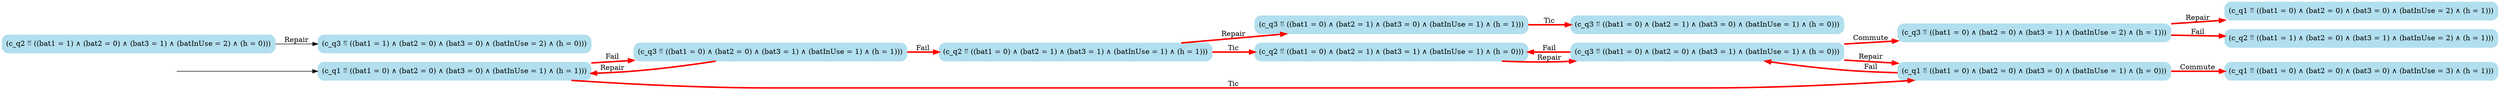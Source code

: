 digraph G {

	rankdir = LR;

	start_c_q1_23[style=invisible];

	node[shape=box, style="rounded, filled", color=lightblue2];

	c_q3_31[label="(c_q3 ≝ ((bat1 = 0) ∧ (bat2 = 0) ∧ (bat3 = 1) ∧ (batInUse = 1) ∧ (h = 0)))"];
	c_q3_24[label="(c_q3 ≝ ((bat1 = 0) ∧ (bat2 = 0) ∧ (bat3 = 1) ∧ (batInUse = 1) ∧ (h = 1)))"];
	c_q1_3[label="(c_q1 ≝ ((bat1 = 0) ∧ (bat2 = 0) ∧ (bat3 = 0) ∧ (batInUse = 3) ∧ (h = 1)))"];
	c_q3_9[label="(c_q3 ≝ ((bat1 = 1) ∧ (bat2 = 0) ∧ (bat3 = 0) ∧ (batInUse = 2) ∧ (h = 0)))"];
	c_q2_30[label="(c_q2 ≝ ((bat1 = 0) ∧ (bat2 = 1) ∧ (bat3 = 1) ∧ (batInUse = 1) ∧ (h = 0)))"];
	c_q2_26[label="(c_q2 ≝ ((bat1 = 0) ∧ (bat2 = 1) ∧ (bat3 = 1) ∧ (batInUse = 1) ∧ (h = 1)))"];
	c_q2_8[label="(c_q2 ≝ ((bat1 = 1) ∧ (bat2 = 0) ∧ (bat3 = 1) ∧ (batInUse = 2) ∧ (h = 0)))"];
	c_q3_11[label="(c_q3 ≝ ((bat1 = 0) ∧ (bat2 = 1) ∧ (bat3 = 0) ∧ (batInUse = 1) ∧ (h = 0)))"];
	c_q2_19[label="(c_q2 ≝ ((bat1 = 1) ∧ (bat2 = 0) ∧ (bat3 = 1) ∧ (batInUse = 2) ∧ (h = 1)))"];
	c_q3_27[label="(c_q3 ≝ ((bat1 = 0) ∧ (bat2 = 1) ∧ (bat3 = 0) ∧ (batInUse = 1) ∧ (h = 1)))"];
	c_q1_29[label="(c_q1 ≝ ((bat1 = 0) ∧ (bat2 = 0) ∧ (bat3 = 0) ∧ (batInUse = 1) ∧ (h = 0)))"];
	c_q1_15[label="(c_q1 ≝ ((bat1 = 0) ∧ (bat2 = 0) ∧ (bat3 = 0) ∧ (batInUse = 2) ∧ (h = 1)))"];
	c_q3_18[label="(c_q3 ≝ ((bat1 = 0) ∧ (bat2 = 0) ∧ (bat3 = 1) ∧ (batInUse = 2) ∧ (h = 1)))"];
	c_q1_23[label="(c_q1 ≝ ((bat1 = 0) ∧ (bat2 = 0) ∧ (bat3 = 0) ∧ (batInUse = 1) ∧ (h = 1)))"];

	start_c_q1_23 -> c_q1_23;
	c_q1_23 -> c_q1_29[label="Tic", penwidth=3, color=red];
	c_q1_29 -> c_q1_3[label="Commute", penwidth=3, color=red];
	c_q1_29 -> c_q3_31[label="Fail", penwidth=3, color=red];
	c_q2_26 -> c_q2_30[label="Tic", penwidth=3, color=red];
	c_q2_8 -> c_q3_9[label="Repair"];
	c_q3_27 -> c_q3_11[label="Tic", penwidth=3, color=red];
	c_q3_31 -> c_q3_18[label="Commute", penwidth=3, color=red];
	c_q3_18 -> c_q1_15[label="Repair", penwidth=3, color=red];
	c_q3_31 -> c_q2_30[label="Fail", penwidth=3, color=red];
	c_q3_18 -> c_q2_19[label="Fail", penwidth=3, color=red];
	c_q1_23 -> c_q3_24[label="Fail", penwidth=3, color=red];
	c_q3_24 -> c_q1_23[label="Repair", penwidth=3, color=red];
	c_q3_24 -> c_q2_26[label="Fail", penwidth=3, color=red];
	c_q2_26 -> c_q3_27[label="Repair", penwidth=3, color=red];
	c_q3_31 -> c_q1_29[label="Repair", penwidth=3, color=red];
	c_q2_30 -> c_q3_31[label="Repair", penwidth=3, color=red];

}